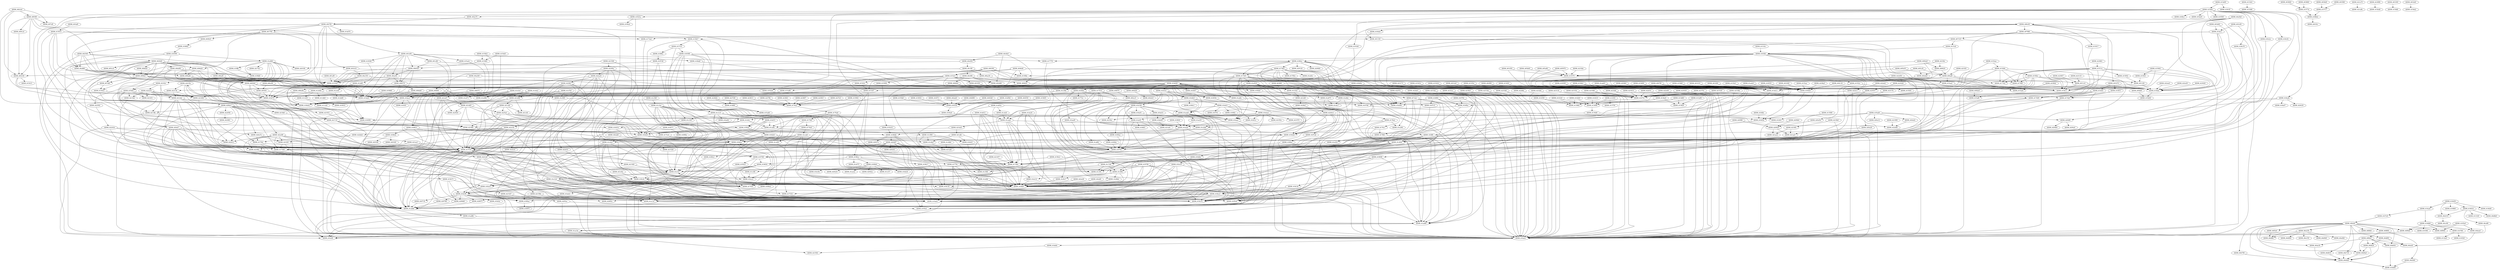 DiGraph CallGraph{
ADDR_404f70->ADDR_404cc0
ADDR_404f70->ADDR_415d20
ADDR_41701d->ADDR_416ab3
ADDR_41701d->ADDR_416fad
ADDR_41701d->ADDR_416687
ADDR_41701d->ADDR_41ca6b
ADDR_41701d->ADDR_417455
ADDR_41701d->ADDR_415d20
ADDR_41701d->ADDR_41749a
ADDR_41701d->ADDR_41caab
ADDR_408020->ADDR_404af0
ADDR_408020->ADDR_402de0
ADDR_4173ed->ADDR_4173c4
ADDR_417576->ADDR_419708
ADDR_415902->ADDR_4176e2
ADDR_42382b->ADDR_4176e2
ADDR_42382b->ADDR_414f69
ADDR_4012a0->ADDR_415d13
ADDR_41779c->ADDR_419ab5
ADDR_41779c->ADDR_41c5f5
ADDR_41779c->ADDR_41c68e
ADDR_41779c->ADDR_419a70
ADDR_41779c->ADDR_41e1ef
ADDR_41779c->ADDR_416687
ADDR_41779c->ADDR_41e116
ADDR_40b3a0->ADDR_416b42
ADDR_40b3a0->ADDR_4093f0
ADDR_40b3a0->ADDR_404140
ADDR_40b3a0->ADDR_407cf0
ADDR_423630->ADDR_416ab3
ADDR_423630->ADDR_41675c
ADDR_41e875->ADDR_4185a0
ADDR_41e875->ADDR_41e4c7
ADDR_403fb0->ADDR_415d13
ADDR_403fb0->ADDR_4164d5
ADDR_404130->ADDR_4164d5
ADDR_41af84->ADDR_419781
ADDR_422d14->ADDR_416687
ADDR_4153b5->ADDR_415380
ADDR_4142b0->ADDR_413690
ADDR_4142b0->ADDR_413960
ADDR_41da24->ADDR_417455
ADDR_41da24->ADDR_41caab
ADDR_41da24->ADDR_41d9bb
ADDR_41da24->ADDR_416687
ADDR_41da24->ADDR_41749a
ADDR_41aea8->ADDR_419ab5
ADDR_41aea8->ADDR_419a70
ADDR_41aea8->ADDR_41bb40
ADDR_41aea8->ADDR_41baec
ADDR_41aea8->ADDR_419781
ADDR_41aea8->ADDR_41ae59
ADDR_415d09->ADDR_419c5f
ADDR_415d09->ADDR_415b9c
ADDR_416687->ADDR_417576
ADDR_416687->ADDR_417534
ADDR_4105e0->ADDR_40f9d0
ADDR_4105e0->ADDR_40f940
ADDR_4105e0->ADDR_40dea0
ADDR_4169ae->ADDR_419781
ADDR_4049c0->ADDR_41666a
ADDR_40b020->ADDR_415d20
ADDR_40b020->ADDR_408570
ADDR_40b020->ADDR_40ac00
ADDR_40b020->ADDR_4155d5
ADDR_414feb->ADDR_415b06
ADDR_415b16->ADDR_4188db
ADDR_4167c5->ADDR_419781
ADDR_416fad->ADDR_416dc6
ADDR_416fad->ADDR_416d3f
ADDR_41535e->ADDR_415d13
ADDR_41e12d->ADDR_419ab5
ADDR_41e12d->ADDR_416687
ADDR_41e12d->ADDR_418c90
ADDR_41e12d->ADDR_41e116
ADDR_41e12d->ADDR_417455
ADDR_41e12d->ADDR_418e3f
ADDR_41e12d->ADDR_4189aa
ADDR_41e12d->ADDR_417576
ADDR_41e12d->ADDR_41e1ef
ADDR_41e12d->ADDR_419a70
ADDR_402f90->ADDR_415d13
ADDR_410680->ADDR_415d20
ADDR_41545f->ADDR_415d13
ADDR_406f70->ADDR_416b42
ADDR_406f70->ADDR_416ac2
ADDR_418c4c->ADDR_418e3f
ADDR_418c4c->ADDR_418c90
ADDR_418c4c->ADDR_418c18
ADDR_41afc9->ADDR_419ab5
ADDR_41afc9->ADDR_419a70
ADDR_41afc9->ADDR_41baa0
ADDR_41afc9->ADDR_4166f3
ADDR_422ec1->ADDR_416ab3
ADDR_422ec1->ADDR_41675c
ADDR_4178a2->ADDR_41e290
ADDR_4178a2->ADDR_41e2d6
ADDR_4178a2->ADDR_41ad66
ADDR_4178a2->ADDR_416c80
ADDR_41a066->ADDR_416ab3
ADDR_41a066->ADDR_416687
ADDR_41a066->ADDR_419fff
ADDR_41a066->ADDR_417455
ADDR_41a066->ADDR_420190
ADDR_41a066->ADDR_4185a0
ADDR_41a066->ADDR_41adb8
ADDR_41a066->ADDR_4218f9
ADDR_41a066->ADDR_4217b3
ADDR_41a066->ADDR_417576
ADDR_41a066->ADDR_416d3f
ADDR_41a066->ADDR_4217c9
ADDR_41a066->ADDR_419fd0
ADDR_401330->ADDR_414feb
ADDR_401330->ADDR_414fc3
ADDR_41bb8c->ADDR_421944
ADDR_422a24->ADDR_42159b
ADDR_422a24->ADDR_419ab5
ADDR_422a24->ADDR_421528
ADDR_422a24->ADDR_417576
ADDR_422a24->ADDR_4229b7
ADDR_422a24->ADDR_41adb8
ADDR_422a24->ADDR_419a70
ADDR_40b9e0->ADDR_415d13
ADDR_41ad66->ADDR_41ac3d
ADDR_413690->ADDR_4130d0
ADDR_417a2c->ADDR_417861
ADDR_417a2c->ADDR_416687
ADDR_417a2c->ADDR_41bd40
ADDR_417a2c->ADDR_417455
ADDR_417a2c->ADDR_41ad66
ADDR_417a2c->ADDR_41e222
ADDR_4222c0->ADDR_4221e6
ADDR_40d9a0->ADDR_40d4d0
ADDR_41b047->ADDR_41baec
ADDR_41b047->ADDR_41adfa
ADDR_41dc14->ADDR_416687
ADDR_4222c9->ADDR_420af7
ADDR_4222c9->ADDR_417576
ADDR_4222c9->ADDR_4213fb
ADDR_4222c9->ADDR_421606
ADDR_4222c9->ADDR_4213b2
ADDR_4222c9->ADDR_421451
ADDR_4222c9->ADDR_4212de
ADDR_421bd5->ADDR_416d3f
ADDR_421bd5->ADDR_421afb
ADDR_4151df->ADDR_4183fd
ADDR_4151df->ADDR_415187
ADDR_4221e6->ADDR_4215d7
ADDR_4221e6->ADDR_419ab5
ADDR_4221e6->ADDR_42219e
ADDR_4221e6->ADDR_419a70
ADDR_4221e6->ADDR_421569
ADDR_4221e6->ADDR_41e1ef
ADDR_4221e6->ADDR_41e116
ADDR_423857->ADDR_4011c0
ADDR_403840->ADDR_41577d
ADDR_416ff4->ADDR_419781
ADDR_416ff4->ADDR_41c826
ADDR_403270->ADDR_414e6c
ADDR_403270->ADDR_414f53
ADDR_41e2d6->ADDR_417576
ADDR_41e2d6->ADDR_41adb8
ADDR_416555->ADDR_415d13
ADDR_416555->ADDR_41645b
ADDR_42219e->ADDR_422136
ADDR_42219e->ADDR_4221e6
ADDR_42219e->ADDR_421606
ADDR_42219e->ADDR_422a98
ADDR_401050->ADDR_414feb
ADDR_401050->ADDR_414fc3
ADDR_40c8e0->ADDR_40b8c0
ADDR_40c8e0->ADDR_402d80
ADDR_40c8e0->ADDR_40c830
ADDR_41dd12->ADDR_417455
ADDR_41dd12->ADDR_41caab
ADDR_41dd12->ADDR_416687
ADDR_41dd12->ADDR_41dc14
ADDR_41dd12->ADDR_41749a
ADDR_4176a6->ADDR_4189c2
ADDR_4176a6->ADDR_4189cb
ADDR_4176a6->ADDR_419ab5
ADDR_4176a6->ADDR_419a70
ADDR_4176a6->ADDR_4175bf
ADDR_421d65->ADDR_4225af
ADDR_421d65->ADDR_417576
ADDR_421d65->ADDR_416d3f
ADDR_421d65->ADDR_422920
ADDR_421d65->ADDR_41adb8
ADDR_4198ca->ADDR_419654
ADDR_4198ca->ADDR_41749a
ADDR_4198ca->ADDR_4189d4
ADDR_4198ca->ADDR_41e075
ADDR_4198ca->ADDR_419617
ADDR_418571->ADDR_4188db
ADDR_418571->ADDR_418c90
ADDR_418571->ADDR_41890e
ADDR_41522c->ADDR_415187
ADDR_42370c->ADDR_416ab3
ADDR_42370c->ADDR_41675c
ADDR_42159b->ADDR_41e116
ADDR_422ee0->ADDR_414feb
ADDR_41e38b->ADDR_421d08
ADDR_404be0->ADDR_415af6
ADDR_4231b9->ADDR_416ab3
ADDR_4231b9->ADDR_41675c
ADDR_41adb8->ADDR_41ad8b
ADDR_41bcc9->ADDR_41e1ef
ADDR_41bcc9->ADDR_41e116
ADDR_41bcc9->ADDR_419ab5
ADDR_41bcc9->ADDR_416687
ADDR_41bcc9->ADDR_419a70
ADDR_42338b->ADDR_416ab3
ADDR_42338b->ADDR_41675c
ADDR_415aa2->ADDR_415ae6
ADDR_415aa2->ADDR_415d13
ADDR_41c149->ADDR_416d3f
ADDR_423173->ADDR_415d13
ADDR_420920->ADDR_421aa5
ADDR_420920->ADDR_421ac4
ADDR_41d5c7->ADDR_416687
ADDR_414ecc->ADDR_415827
ADDR_414ecc->ADDR_417576
ADDR_414ecc->ADDR_417409
ADDR_414ecc->ADDR_41742f
ADDR_414ecc->ADDR_4173ed
ADDR_415017->ADDR_416ac2
ADDR_41d93e->ADDR_41749a
ADDR_41d93e->ADDR_416687
ADDR_41d93e->ADDR_41cdc8
ADDR_41d93e->ADDR_41d5c7
ADDR_421457->ADDR_41749a
ADDR_4164d5->ADDR_41645b
ADDR_42317b->ADDR_416ab3
ADDR_42317b->ADDR_41675c
ADDR_404af0->ADDR_415aa2
ADDR_404af0->ADDR_414feb
ADDR_404af0->ADDR_414fc3
ADDR_404af0->ADDR_415d13
ADDR_418c02->ADDR_418ac2
ADDR_403af0->ADDR_415915
ADDR_421606->ADDR_417576
ADDR_421606->ADDR_41adb8
ADDR_40cdf0->ADDR_416c80
ADDR_40c0f0->ADDR_40b8c0
ADDR_40c0f0->ADDR_402d80
ADDR_40c0f0->ADDR_416b42
ADDR_40c0f0->ADDR_40b9e0
ADDR_4036d0->ADDR_415717
ADDR_422136->ADDR_4212de
ADDR_422136->ADDR_421606
ADDR_40d790->ADDR_40d4d0
ADDR_417db2->ADDR_416ab3
ADDR_417db2->ADDR_417b91
ADDR_417db2->ADDR_416687
ADDR_417db2->ADDR_41ca6b
ADDR_417db2->ADDR_41bd40
ADDR_417db2->ADDR_417455
ADDR_417db2->ADDR_415d20
ADDR_417db2->ADDR_4185a0
ADDR_417db2->ADDR_419e0d
ADDR_417db2->ADDR_419781
ADDR_417db2->ADDR_41785e
ADDR_417db2->ADDR_41eb0c
ADDR_417db2->ADDR_41ad66
ADDR_419e6c->ADDR_420af7
ADDR_419e6c->ADDR_417576
ADDR_419e6c->ADDR_4213fb
ADDR_419e6c->ADDR_421606
ADDR_419e6c->ADDR_4213b2
ADDR_419e6c->ADDR_421451
ADDR_419e6c->ADDR_4212de
ADDR_423813->ADDR_4176e2
ADDR_421528->ADDR_41e1ef
ADDR_4204f0->ADDR_4204a0
ADDR_4204f0->ADDR_420460
ADDR_415062->ADDR_415041
ADDR_415062->ADDR_414feb
ADDR_415062->ADDR_414fc3
ADDR_41b421->ADDR_419ab5
ADDR_41b421->ADDR_419a70
ADDR_41b421->ADDR_41b01e
ADDR_41b421->ADDR_4166fa
ADDR_41b421->ADDR_416701
ADDR_41b421->ADDR_41baa0
ADDR_41b421->ADDR_41b2a2
ADDR_418ac2->ADDR_419ab5
ADDR_418ac2->ADDR_41e116
ADDR_418ac2->ADDR_4189aa
ADDR_418ac2->ADDR_4195d1
ADDR_418ac2->ADDR_41e1ef
ADDR_418ac2->ADDR_419a70
ADDR_4205ac->ADDR_416ab3
ADDR_4205ac->ADDR_4195d1
ADDR_4217c9->ADDR_417576
ADDR_4217c9->ADDR_416d3f
ADDR_4217c9->ADDR_4218f9
ADDR_41cce8->ADDR_417576
ADDR_41cce8->ADDR_41bca1
ADDR_41cce8->ADDR_416bea
ADDR_41cce8->ADDR_416687
ADDR_41cce8->ADDR_417534
ADDR_41526b->ADDR_416ab3
ADDR_41526b->ADDR_4150be
ADDR_41526b->ADDR_416687
ADDR_41526b->ADDR_4176f9
ADDR_41526b->ADDR_417762
ADDR_41526b->ADDR_41675c
ADDR_422f7b->ADDR_416ab3
ADDR_422f7b->ADDR_41675c
ADDR_420a72->ADDR_417576
ADDR_420a72->ADDR_421f29
ADDR_420a72->ADDR_41759c
ADDR_40df00->ADDR_40dba0
ADDR_40df00->ADDR_40dcf0
ADDR_412df0->ADDR_412440
ADDR_412df0->ADDR_416ab3
ADDR_412df0->ADDR_412c40
ADDR_406c90->ADDR_405f50
ADDR_406c90->ADDR_415d20
ADDR_4218f9->ADDR_416d3f
ADDR_41c984->ADDR_416ab3
ADDR_41c984->ADDR_41c8a0
ADDR_41c984->ADDR_416bea
ADDR_41c984->ADDR_416d1f
ADDR_41c984->ADDR_416c80
ADDR_419008->ADDR_41749a
ADDR_419008->ADDR_42085a
ADDR_419008->ADDR_416687
ADDR_419008->ADDR_420875
ADDR_419008->ADDR_41ad66
ADDR_41759c->ADDR_417576
ADDR_41759c->ADDR_417589
ADDR_41759c->ADDR_417534
ADDR_41b106->ADDR_419ab5
ADDR_41b106->ADDR_419a70
ADDR_41b106->ADDR_4169ae
ADDR_41b106->ADDR_41af84
ADDR_41b106->ADDR_41afc9
ADDR_41b106->ADDR_419781
ADDR_41b106->ADDR_416a01
ADDR_41b106->ADDR_4169da
ADDR_41b106->ADDR_41aea8
ADDR_41b106->ADDR_416a53
ADDR_4188db->ADDR_41ac3d
ADDR_4188db->ADDR_420287
ADDR_4188db->ADDR_418c18
ADDR_4188db->ADDR_42027a
ADDR_4046d0->ADDR_416ac2
ADDR_4046d0->ADDR_4152cf
ADDR_4046d0->ADDR_404140
ADDR_4046d0->ADDR_41508e
ADDR_4046d0->ADDR_414fc3
ADDR_4046d0->ADDR_414feb
ADDR_41511e->ADDR_416ab3
ADDR_41511e->ADDR_415d13
ADDR_41511e->ADDR_4176f9
ADDR_41511e->ADDR_417762
ADDR_41511e->ADDR_414fc3
ADDR_41511e->ADDR_415002
ADDR_41511e->ADDR_414feb
ADDR_41511e->ADDR_41675c
ADDR_422de5->ADDR_416ab3
ADDR_422de5->ADDR_41675c
ADDR_415605->ADDR_416530
ADDR_421c48->ADDR_421c0f
ADDR_421c48->ADDR_417576
ADDR_421c48->ADDR_416d3f
ADDR_421c48->ADDR_4225af
ADDR_421c48->ADDR_41adb8
ADDR_417409->ADDR_419781
ADDR_417409->ADDR_41c826
ADDR_413a90->ADDR_413690
ADDR_413a90->ADDR_413820
ADDR_4152cf->ADDR_416ab3
ADDR_4152cf->ADDR_415094
ADDR_4152cf->ADDR_4176f9
ADDR_4152cf->ADDR_417762
ADDR_4152cf->ADDR_416ac2
ADDR_4152cf->ADDR_415187
ADDR_4152cf->ADDR_414fc3
ADDR_4152cf->ADDR_41675c
ADDR_4152cf->ADDR_414feb
ADDR_4152cf->ADDR_41522c
ADDR_4152cf->ADDR_401050
ADDR_4208d8->ADDR_417576
ADDR_4208d8->ADDR_41adb8
ADDR_401000->ADDR_4164d5
ADDR_418e78->ADDR_419708
ADDR_414b50->ADDR_4146d0
ADDR_414b50->ADDR_414610
ADDR_414b50->ADDR_410860
ADDR_414b50->ADDR_414aa0
ADDR_414b50->ADDR_40d310
ADDR_423037->ADDR_416ab3
ADDR_423037->ADDR_41675c
ADDR_4093f0->ADDR_416b42
ADDR_4093f0->ADDR_4011c0
ADDR_4093f0->ADDR_4091c0
ADDR_4093f0->ADDR_404140
ADDR_4093f0->ADDR_401330
ADDR_4093f0->ADDR_407cf0
ADDR_4093f0->ADDR_408c00
ADDR_40a5b0->ADDR_408c00
ADDR_40a5b0->ADDR_401330
ADDR_40a5b0->ADDR_414feb
ADDR_40a5b0->ADDR_414fc3
ADDR_41ae59->ADDR_419781
ADDR_41ae59->ADDR_41baa0
ADDR_41979b->ADDR_419ab5
ADDR_41979b->ADDR_41c5f5
ADDR_41979b->ADDR_41c68e
ADDR_41979b->ADDR_419a70
ADDR_41979b->ADDR_41e1ef
ADDR_41979b->ADDR_416687
ADDR_41979b->ADDR_41e116
ADDR_41516c->ADDR_4183fd
ADDR_4155b8->ADDR_416530
ADDR_42162c->ADDR_416ab3
ADDR_42162c->ADDR_4222c9
ADDR_42162c->ADDR_419e6c
ADDR_42162c->ADDR_421606
ADDR_42162c->ADDR_422592
ADDR_4231fd->ADDR_416ab3
ADDR_4231fd->ADDR_41675c
ADDR_4155b3->ADDR_4164d5
ADDR_404bf0->ADDR_415b06
ADDR_416ab3->ADDR_41bb8c
ADDR_415d13->ADDR_416687
ADDR_4237fb->ADDR_4176e2
ADDR_415690->ADDR_415d13
ADDR_415690->ADDR_4164d5
ADDR_40e230->ADDR_416ab3
ADDR_40e230->ADDR_40d900
ADDR_40e230->ADDR_40e150
ADDR_40e230->ADDR_40d940
ADDR_40e230->ADDR_40df80
ADDR_40e230->ADDR_40e060
ADDR_41adc8->ADDR_4164d5
ADDR_415b9c->ADDR_4192e8
ADDR_415b9c->ADDR_418e78
ADDR_415b9c->ADDR_418fc2
ADDR_415b9c->ADDR_419a45
ADDR_415b9c->ADDR_415b73
ADDR_415b9c->ADDR_419008
ADDR_415b9c->ADDR_418c3d
ADDR_415b9c->ADDR_418c2e
ADDR_415b9c->ADDR_419ab5
ADDR_415b9c->ADDR_419585
ADDR_415b9c->ADDR_418c18
ADDR_415b9c->ADDR_41923a
ADDR_415b9c->ADDR_419a70
ADDR_415b9c->ADDR_4198ca
ADDR_415b9c->ADDR_419340
ADDR_415b9c->ADDR_418c02
ADDR_415b9c->ADDR_402a70
ADDR_415b9c->ADDR_418c4c
ADDR_415b9c->ADDR_418a2b
ADDR_416a01->ADDR_41baec
ADDR_416a01->ADDR_419781
ADDR_421931->ADDR_4218f9
ADDR_40b8c0->ADDR_415d13
ADDR_40b8c0->ADDR_416090
ADDR_417b91->ADDR_416ab3
ADDR_417b91->ADDR_41e2d6
ADDR_417b91->ADDR_41bd40
ADDR_417b91->ADDR_419e0d
ADDR_417b91->ADDR_415d20
ADDR_417b91->ADDR_4185a0
ADDR_417b91->ADDR_4179c1
ADDR_417b91->ADDR_41e918
ADDR_417b91->ADDR_419781
ADDR_417b91->ADDR_4178a2
ADDR_417b91->ADDR_41ad66
ADDR_4152ae->ADDR_415d13
ADDR_4152ae->ADDR_41526b
ADDR_4215d7->ADDR_41e116
ADDR_421a79->ADDR_421a9b
ADDR_408c00->ADDR_416b42
ADDR_408c00->ADDR_4164e0
ADDR_408c00->ADDR_407980
ADDR_408c00->ADDR_41508e
ADDR_408c00->ADDR_414fc3
ADDR_408c00->ADDR_415017
ADDR_408c00->ADDR_414feb
ADDR_40ac00->ADDR_415d20
ADDR_40ac00->ADDR_408570
ADDR_40ac00->ADDR_4155d5
ADDR_406f00->ADDR_416479
ADDR_406f00->ADDR_416b42
ADDR_406f00->ADDR_416ac2
ADDR_403f60->ADDR_415d13
ADDR_403f60->ADDR_416687
ADDR_41e3ed->ADDR_41bd40
ADDR_41e3ed->ADDR_421d4f
ADDR_415187->ADDR_415d20
ADDR_415187->ADDR_416bea
ADDR_415187->ADDR_416687
ADDR_4232ca->ADDR_416ab3
ADDR_4232ca->ADDR_41675c
ADDR_4226c4->ADDR_417576
ADDR_4226c4->ADDR_41c8cc
ADDR_4226c4->ADDR_416d3f
ADDR_4226c4->ADDR_41adb8
ADDR_4186bd->ADDR_42016c
ADDR_42384d->ADDR_415ae6
ADDR_422e20->ADDR_414feb
ADDR_403d40->ADDR_416ab3
ADDR_403d40->ADDR_414ecc
ADDR_422e28->ADDR_416687
ADDR_406dd0->ADDR_416479
ADDR_406dd0->ADDR_416b42
ADDR_406dd0->ADDR_416ac2
ADDR_41543d->ADDR_415d13
ADDR_41ad8b->ADDR_41ad66
ADDR_420287->ADDR_419ab5
ADDR_420287->ADDR_420243
ADDR_420287->ADDR_419a70
ADDR_420287->ADDR_417576
ADDR_420287->ADDR_41adb8
ADDR_420287->ADDR_419708
ADDR_420287->ADDR_4195d1
ADDR_420287->ADDR_418c18
ADDR_420287->ADDR_41e1ef
ADDR_420287->ADDR_41e116
ADDR_41cdc8->ADDR_41caab
ADDR_4154d5->ADDR_418653
ADDR_4154d5->ADDR_415481
ADDR_421d08->ADDR_417576
ADDR_421d08->ADDR_421c0f
ADDR_421d08->ADDR_421c48
ADDR_421d08->ADDR_41adb8
ADDR_418a2b->ADDR_4176e2
ADDR_418a2b->ADDR_420439
ADDR_418a2b->ADDR_418a07
ADDR_418a2b->ADDR_4204f0
ADDR_41c826->ADDR_41c7d9
ADDR_41c826->ADDR_419ab5
ADDR_41c826->ADDR_419a70
ADDR_41c826->ADDR_419781
ADDR_41c826->ADDR_41e1ef
ADDR_41c826->ADDR_418c4c
ADDR_41c826->ADDR_41e116
ADDR_4228ef->ADDR_4226c4
ADDR_422bb4->ADDR_421ea3
ADDR_422bb4->ADDR_41759c
ADDR_422bb4->ADDR_421f29
ADDR_423841->ADDR_4176e2
ADDR_414aa0->ADDR_4148d0
ADDR_414aa0->ADDR_4107e0
ADDR_419340->ADDR_41749a
ADDR_419617->ADDR_41e0bf
ADDR_4225af->ADDR_4218f9
ADDR_4225af->ADDR_416fad
ADDR_4225af->ADDR_41c8cc
ADDR_4225af->ADDR_416d3f
ADDR_4225af->ADDR_417576
ADDR_401040->ADDR_4164d5
ADDR_4234b3->ADDR_416ab3
ADDR_4234b3->ADDR_41675c
ADDR_416bbf->ADDR_41bd40
ADDR_42314b->ADDR_416ab3
ADDR_42314b->ADDR_41675c
ADDR_41641b->ADDR_4185a0
ADDR_41641b->ADDR_416bea
ADDR_41641b->ADDR_419e0d
ADDR_421990->ADDR_422d46
ADDR_4148d0->ADDR_40f9d0
ADDR_4148d0->ADDR_40f940
ADDR_4148d0->ADDR_40dea0
ADDR_4148d0->ADDR_410390
ADDR_4148d0->ADDR_414780
ADDR_40ba30->ADDR_415d13
ADDR_41b521->ADDR_41baec
ADDR_41b521->ADDR_419781
ADDR_41b521->ADDR_4195d1
ADDR_41b521->ADDR_41693b
ADDR_41b521->ADDR_41b4b3
ADDR_41b521->ADDR_4167c5
ADDR_415094->ADDR_415b16
ADDR_415652->ADDR_416530
ADDR_421f92->ADDR_41e1ef
ADDR_421f92->ADDR_419ab5
ADDR_421f92->ADDR_419a70
ADDR_421f92->ADDR_41e116
ADDR_413f30->ADDR_413690
ADDR_413f30->ADDR_413750
ADDR_41b628->ADDR_416479
ADDR_41b628->ADDR_416b42
ADDR_41b628->ADDR_416bbf
ADDR_41b628->ADDR_41aea8
ADDR_41b628->ADDR_42194c
ADDR_41b628->ADDR_41afc9
ADDR_41b628->ADDR_41b0bd
ADDR_41b628->ADDR_41b4b3
ADDR_41b628->ADDR_41baec
ADDR_41b628->ADDR_419781
ADDR_41b628->ADDR_41b521
ADDR_41b628->ADDR_41693b
ADDR_41b628->ADDR_416708
ADDR_41b628->ADDR_41b047
ADDR_41b628->ADDR_41adfa
ADDR_41b628->ADDR_41baa0
ADDR_423548->ADDR_416ab3
ADDR_423548->ADDR_41675c
ADDR_4186ec->ADDR_417576
ADDR_4186ec->ADDR_41adb8
ADDR_4187d0->ADDR_417576
ADDR_4187d0->ADDR_420190
ADDR_4187d0->ADDR_41adb8
ADDR_41ac3d->ADDR_416ab3
ADDR_41ac3d->ADDR_421944
ADDR_41ac3d->ADDR_416c80
ADDR_4179c1->ADDR_419e0d
ADDR_4179c1->ADDR_417861
ADDR_4179c1->ADDR_41ad66
ADDR_4156b1->ADDR_415d13
ADDR_4156b1->ADDR_4164d5
ADDR_421e9a->ADDR_418c4c
ADDR_40da30->ADDR_40d4d0
ADDR_414e6c->ADDR_416ff4
ADDR_414e6c->ADDR_41749a
ADDR_414e6c->ADDR_417409
ADDR_414e6c->ADDR_415d20
ADDR_414e6c->ADDR_41742f
ADDR_4157e5->ADDR_416ab3
ADDR_4157e5->ADDR_418308
ADDR_4157e5->ADDR_4188bc
ADDR_40a150->ADDR_415d13
ADDR_40a150->ADDR_416090
ADDR_40a150->ADDR_4155d5
ADDR_40a150->ADDR_406e90
ADDR_423896->ADDR_415b48
ADDR_41d9bb->ADDR_416687
ADDR_41e4e2->ADDR_416ab3
ADDR_41e4e2->ADDR_421d08
ADDR_41e4e2->ADDR_419781
ADDR_41e4e2->ADDR_41e496
ADDR_41e4e2->ADDR_41e471
ADDR_422f4b->ADDR_416ab3
ADDR_422f4b->ADDR_41675c
ADDR_416d3f->ADDR_419781
ADDR_416d3f->ADDR_41c0a5
ADDR_416d3f->ADDR_41c826
ADDR_415570->ADDR_415d13
ADDR_415570->ADDR_4011c0
ADDR_415570->ADDR_41552c
ADDR_42243d->ADDR_417576
ADDR_42243d->ADDR_416d3f
ADDR_42243d->ADDR_41adb8
ADDR_42243d->ADDR_416c80
ADDR_414f69->ADDR_415ad6
ADDR_405970->ADDR_415d13
ADDR_405970->ADDR_415570
ADDR_421afb->ADDR_416ab3
ADDR_421afb->ADDR_41c8a0
ADDR_421afb->ADDR_416bea
ADDR_421afb->ADDR_416d1f
ADDR_414410->ADDR_413690
ADDR_41add3->ADDR_415d13
ADDR_41add3->ADDR_4164d5
ADDR_40d580->ADDR_416d00
ADDR_418c18->ADDR_418ac2
ADDR_405c20->ADDR_404af0
ADDR_405c20->ADDR_415d13
ADDR_405c20->ADDR_402de0
ADDR_41645b->ADDR_416687
ADDR_41bb40->ADDR_421a9c
ADDR_417776->ADDR_41c566
ADDR_41cd95->ADDR_417576
ADDR_41cd95->ADDR_41adb8
ADDR_421f29->ADDR_417576
ADDR_421f29->ADDR_417589
ADDR_421f29->ADDR_41adb8
ADDR_423807->ADDR_4176e2
ADDR_4229b7->ADDR_422d14
ADDR_4229b7->ADDR_416687
ADDR_4229b7->ADDR_417576
ADDR_4229b7->ADDR_41adb8
ADDR_4229b7->ADDR_422136
ADDR_4229b7->ADDR_422c50
ADDR_4229b7->ADDR_421606
ADDR_41cc66->ADDR_417576
ADDR_41cc66->ADDR_41bca1
ADDR_403c00->ADDR_416ab3
ADDR_403c00->ADDR_414ecc
ADDR_4155ae->ADDR_4164d5
ADDR_40cbf0->ADDR_416687
ADDR_414fc3->ADDR_415af6
ADDR_419fd0->ADDR_42162c
ADDR_41657c->ADDR_416530
ADDR_407df0->ADDR_415622
ADDR_407df0->ADDR_416090
ADDR_416479->ADDR_41641b
ADDR_419e0d->ADDR_417576
ADDR_419e0d->ADDR_41adb8
ADDR_406e90->ADDR_416479
ADDR_406e90->ADDR_416b42
ADDR_406e90->ADDR_416ac2
ADDR_422058->ADDR_422981
ADDR_413be0->ADDR_413690
ADDR_413be0->ADDR_413960
ADDR_413be0->ADDR_413820
ADDR_4189c2->ADDR_41e1ef
ADDR_41e5e4->ADDR_416ab3
ADDR_41e5e4->ADDR_41e471
ADDR_41e5e4->ADDR_4185a0
ADDR_41e5e4->ADDR_41e496
ADDR_41e5e4->ADDR_421e47
ADDR_41e5e4->ADDR_419781
ADDR_41e5e4->ADDR_421d08
ADDR_41e5e4->ADDR_41e589
ADDR_40fc60->ADDR_40df00
ADDR_40fc60->ADDR_40f9d0
ADDR_40fc60->ADDR_40e230
ADDR_40fc60->ADDR_40d810
ADDR_40fc60->ADDR_40d730
ADDR_40fc60->ADDR_40d4d0
ADDR_40fc60->ADDR_40d9a0
ADDR_40fc60->ADDR_40d790
ADDR_40fc60->ADDR_40f940
ADDR_40fc60->ADDR_40f840
ADDR_40fc60->ADDR_40da30
ADDR_40fc60->ADDR_40df80
ADDR_40fc60->ADDR_40d650
ADDR_40fc60->ADDR_40f3e0
ADDR_40fc60->ADDR_40f890
ADDR_40d730->ADDR_40d4d0
ADDR_41c8a0->ADDR_421ad0
ADDR_403860->ADDR_41577d
ADDR_420718->ADDR_417576
ADDR_420718->ADDR_41adb8
ADDR_4187a6->ADDR_4186ec
ADDR_42078d->ADDR_417576
ADDR_42078d->ADDR_41adb8
ADDR_420875->ADDR_417576
ADDR_420875->ADDR_41adb8
ADDR_4189cb->ADDR_41e116
ADDR_421ea3->ADDR_417576
ADDR_421ea3->ADDR_417589
ADDR_414350->ADDR_413690
ADDR_414350->ADDR_413960
ADDR_419781->ADDR_419708
ADDR_419781->ADDR_418c4c
ADDR_4145d0->ADDR_412df0
ADDR_40d650->ADDR_416d00
ADDR_40f890->ADDR_40f6e0
ADDR_40f890->ADDR_40d580
ADDR_41bad9->ADDR_419781
ADDR_41bad9->ADDR_41baa0
ADDR_415a88->ADDR_415ad6
ADDR_415a88->ADDR_416ac2
ADDR_423020->ADDR_414feb
ADDR_419654->ADDR_41e1ef
ADDR_419654->ADDR_419ab5
ADDR_419654->ADDR_419a70
ADDR_419654->ADDR_41c566
ADDR_419654->ADDR_41e116
ADDR_402eb0->ADDR_416530
ADDR_4232fd->ADDR_416ab3
ADDR_4232fd->ADDR_41675c
ADDR_423028->ADDR_423037
ADDR_41c7d9->ADDR_41c68e
ADDR_41c7d9->ADDR_41c5f5
ADDR_41c7d9->ADDR_41c566
ADDR_41742f->ADDR_419781
ADDR_41742f->ADDR_41c826
ADDR_4027f0->ADDR_416ab3
ADDR_4027f0->ADDR_415d13
ADDR_4027f0->ADDR_415d20
ADDR_4027f0->ADDR_416090
ADDR_4027f0->ADDR_401b10
ADDR_4027f0->ADDR_40a880
ADDR_4027f0->ADDR_414d70
ADDR_4027f0->ADDR_402540
ADDR_4027f0->ADDR_401e00
ADDR_4027f0->ADDR_401700
ADDR_416708->ADDR_422d46
ADDR_41e589->ADDR_4185a0
ADDR_41e589->ADDR_41e4c7
ADDR_418e3f->ADDR_4208d8
ADDR_418e3f->ADDR_418c90
ADDR_416ac2->ADDR_416b42
ADDR_416ac2->ADDR_4163f1
ADDR_416ac2->ADDR_416530
ADDR_416ac2->ADDR_416bea
ADDR_416ac2->ADDR_41bca1
ADDR_416ac2->ADDR_4176e2
ADDR_417861->ADDR_41ad66
ADDR_417861->ADDR_41e222
ADDR_401100->ADDR_414feb
ADDR_401100->ADDR_414fc3
ADDR_40d810->ADDR_40d4d0
ADDR_40baf0->ADDR_415d13
ADDR_4192e8->ADDR_417455
ADDR_4192e8->ADDR_415d20
ADDR_423118->ADDR_416ab3
ADDR_423118->ADDR_41675c
ADDR_4188bc->ADDR_4187d0
ADDR_404890->ADDR_416530
ADDR_423110->ADDR_4011c0
ADDR_404d20->ADDR_415d20
ADDR_404d20->ADDR_402dc0
ADDR_4180ec->ADDR_416ab3
ADDR_4180ec->ADDR_41e290
ADDR_4180ec->ADDR_417b91
ADDR_4180ec->ADDR_41e2d6
ADDR_4180ec->ADDR_41bd40
ADDR_4180ec->ADDR_420120
ADDR_4180ec->ADDR_417a2c
ADDR_4180ec->ADDR_4185a0
ADDR_4180ec->ADDR_420060
ADDR_4180ec->ADDR_417db2
ADDR_4180ec->ADDR_41ad66
ADDR_419ad0->ADDR_416ab3
ADDR_419ad0->ADDR_420a12
ADDR_419ad0->ADDR_4204f0
ADDR_419ad0->ADDR_41afc9
ADDR_419ad0->ADDR_420a5b
ADDR_419ad0->ADDR_420a29
ADDR_419ad0->ADDR_420a42
ADDR_401af9->ADDR_4155d5
ADDR_41749a->ADDR_41cc66
ADDR_4218df->ADDR_4217c9
ADDR_414f53->ADDR_417409
ADDR_414f53->ADDR_41742f
ADDR_4047f0->ADDR_415d13
ADDR_4047f0->ADDR_4164d5
ADDR_406300->ADDR_416ac2
ADDR_406300->ADDR_4152cf
ADDR_406300->ADDR_415a88
ADDR_406300->ADDR_41508e
ADDR_406300->ADDR_414fc3
ADDR_406300->ADDR_414feb
ADDR_416792->ADDR_416ab3
ADDR_416792->ADDR_41b9ba
ADDR_416bea->ADDR_418e3f
ADDR_416bea->ADDR_417576
ADDR_416bea->ADDR_41bca1
ADDR_416bea->ADDR_418c90
ADDR_416bea->ADDR_4189aa
ADDR_4155d5->ADDR_416479
ADDR_4155d5->ADDR_416b42
ADDR_40c3f0->ADDR_40ba30
ADDR_40c3f0->ADDR_415d13
ADDR_40c3f0->ADDR_40c0f0
ADDR_40c3f0->ADDR_4155d5
ADDR_40c3f0->ADDR_406f00
ADDR_416b9e->ADDR_415d13
ADDR_416b9e->ADDR_416b8e
ADDR_401450->ADDR_415d13
ADDR_401450->ADDR_415570
ADDR_40cbd0->ADDR_416bea
ADDR_4107e0->ADDR_40fc60
ADDR_420a5b->ADDR_420920
ADDR_409a40->ADDR_415d20
ADDR_409a40->ADDR_4155d5
ADDR_409a40->ADDR_4065b0
ADDR_41e8dc->ADDR_4185a0
ADDR_41e8dc->ADDR_41e4c7
ADDR_401e00->ADDR_416ab3
ADDR_401e00->ADDR_415d13
ADDR_401e00->ADDR_40ac00
ADDR_401e00->ADDR_416bdf
ADDR_401e00->ADDR_415acb
ADDR_401e00->ADDR_408570
ADDR_401e00->ADDR_416090
ADDR_401e00->ADDR_415d20
ADDR_401e00->ADDR_401c80
ADDR_401e00->ADDR_4145d0
ADDR_401e00->ADDR_40b020
ADDR_41c548->ADDR_41c3ae
ADDR_421508->ADDR_4222c0
ADDR_421508->ADDR_416687
ADDR_421508->ADDR_42209a
ADDR_40dea0->ADDR_40dcf0
ADDR_412440->ADDR_411d30
ADDR_412440->ADDR_415d20
ADDR_412440->ADDR_411cb0
ADDR_412440->ADDR_411db0
ADDR_422a98->ADDR_419ab5
ADDR_422a98->ADDR_419a70
ADDR_422a98->ADDR_417576
ADDR_422a98->ADDR_417589
ADDR_422a98->ADDR_41adb8
ADDR_422a98->ADDR_421f29
ADDR_422a98->ADDR_421f92
ADDR_422a98->ADDR_422031
ADDR_41c68e->ADDR_41d9bb
ADDR_41c68e->ADDR_416687
ADDR_41c68e->ADDR_41dc14
ADDR_41c68e->ADDR_41d5c7
ADDR_422c50->ADDR_419ab5
ADDR_422c50->ADDR_419a70
ADDR_422c50->ADDR_422bb4
ADDR_422c50->ADDR_417576
ADDR_422c50->ADDR_417589
ADDR_422c50->ADDR_41adb8
ADDR_422c50->ADDR_421f92
ADDR_422c50->ADDR_422031
ADDR_41c3ae->ADDR_419ab5
ADDR_41c3ae->ADDR_419a70
ADDR_41c3ae->ADDR_41e116
ADDR_41c3ae->ADDR_417455
ADDR_41c3ae->ADDR_41c149
ADDR_41c3ae->ADDR_419781
ADDR_41c3ae->ADDR_417576
ADDR_41c3ae->ADDR_41e1ef
ADDR_41c3ae->ADDR_41c0a5
ADDR_41c3ae->ADDR_41c1c5
ADDR_41c3ae->ADDR_416687
ADDR_417455->ADDR_416bea
ADDR_421d4f->ADDR_4228ef
ADDR_40f3e0->ADDR_40df80
ADDR_41b4b3->ADDR_4166c1
ADDR_41b4b3->ADDR_416708
ADDR_41b4b3->ADDR_41b421
ADDR_41b4b3->ADDR_41aea8
ADDR_41b4b3->ADDR_41b106
ADDR_41b2a2->ADDR_421970
ADDR_41b2a2->ADDR_419ab5
ADDR_41b2a2->ADDR_419a70
ADDR_41b2a2->ADDR_41b01e
ADDR_41b2a2->ADDR_41baec
ADDR_41b2a2->ADDR_416090
ADDR_41b2a2->ADDR_42194c
ADDR_41b2a2->ADDR_42195e
ADDR_41b2a2->ADDR_41baa0
ADDR_414780->ADDR_414520
ADDR_414780->ADDR_4132a0
ADDR_415717->ADDR_4186bd
ADDR_402de0->ADDR_415d13
ADDR_416530->ADDR_4164a0
ADDR_40b820->ADDR_409fa0
ADDR_4154b2->ADDR_418653
ADDR_4154b2->ADDR_415481
ADDR_4045d0->ADDR_416530
ADDR_422d50->ADDR_415aa2
ADDR_403300->ADDR_4156f6
ADDR_4020d0->ADDR_416479
ADDR_4020d0->ADDR_415d13
ADDR_4020d0->ADDR_416ac2
ADDR_4020d0->ADDR_416b42
ADDR_4020d0->ADDR_407df0
ADDR_4020d0->ADDR_40bd90
ADDR_4020d0->ADDR_4155d5
ADDR_4020d0->ADDR_405cc0
ADDR_4020d0->ADDR_40baf0
ADDR_4020d0->ADDR_40b820
ADDR_4020d0->ADDR_409a40
ADDR_4020d0->ADDR_409d20
ADDR_4020d0->ADDR_416090
ADDR_4020d0->ADDR_409fa0
ADDR_4020d0->ADDR_416ab3
ADDR_4164fe->ADDR_41645b
ADDR_4091c0->ADDR_404140
ADDR_4158c2->ADDR_41779c
ADDR_4158c2->ADDR_416687
ADDR_40d310->ADDR_40cc90
ADDR_4175bf->ADDR_41cd95
ADDR_4175bf->ADDR_4174e6
ADDR_42333b->ADDR_416ab3
ADDR_42333b->ADDR_41675c
ADDR_4032d0->ADDR_4156d2
ADDR_416a53->ADDR_41bb40
ADDR_418c90->ADDR_416ab3
ADDR_418c90->ADDR_420875
ADDR_418c90->ADDR_420718
ADDR_418c90->ADDR_42078d
ADDR_418c90->ADDR_42085a
ADDR_418c90->ADDR_4185a0
ADDR_418c90->ADDR_4208d8
ADDR_418c90->ADDR_4205ac
ADDR_418c90->ADDR_418c6a
ADDR_418c90->ADDR_41ad66
ADDR_412c40->ADDR_412b80
ADDR_41e7b5->ADDR_416ab3
ADDR_41e7b5->ADDR_421d08
ADDR_41e7b5->ADDR_419781
ADDR_41e7b5->ADDR_41e496
ADDR_41e7b5->ADDR_41e589
ADDR_415b73->ADDR_418e3f
ADDR_415b73->ADDR_4189aa
ADDR_415b73->ADDR_418c90
ADDR_402a70->ADDR_4027f0
ADDR_405f50->ADDR_416479
ADDR_405f50->ADDR_416b42
ADDR_405f50->ADDR_416ac2
ADDR_420a42->ADDR_422d46
ADDR_4237d9->ADDR_4176e2
ADDR_4237d9->ADDR_414f69
ADDR_41e1ef->ADDR_41e12d
ADDR_41e1ef->ADDR_418c4c
ADDR_41b99d->ADDR_416530
ADDR_41675c->ADDR_41b9ba
ADDR_4212de->ADDR_419ab5
ADDR_4212de->ADDR_420be1
ADDR_4212de->ADDR_417576
ADDR_4212de->ADDR_417589
ADDR_4212de->ADDR_41adb8
ADDR_4212de->ADDR_421f92
ADDR_4212de->ADDR_422031
ADDR_4212de->ADDR_419a70
ADDR_41caab->ADDR_416ab3
ADDR_41caab->ADDR_41e2d6
ADDR_41caab->ADDR_416687
ADDR_41caab->ADDR_41ad66
ADDR_41caab->ADDR_41749a
ADDR_41caab->ADDR_421bd5
ADDR_41566f->ADDR_415d13
ADDR_41566f->ADDR_4164d5
ADDR_4173c4->ADDR_419781
ADDR_4173c4->ADDR_41c826
ADDR_415915->ADDR_41742f
ADDR_415915->ADDR_4173ed
ADDR_415915->ADDR_416ff4
ADDR_415915->ADDR_417576
ADDR_415915->ADDR_415827
ADDR_415915->ADDR_417409
ADDR_404140->ADDR_416479
ADDR_404140->ADDR_416b42
ADDR_404140->ADDR_415415
ADDR_42381f->ADDR_4176e2
ADDR_41c8cc->ADDR_4218f9
ADDR_41c8cc->ADDR_416d3f
ADDR_41c8cc->ADDR_41ca6b
ADDR_40f9d0->ADDR_416ab3
ADDR_415acb->ADDR_416ac2
ADDR_40bd90->ADDR_416479
ADDR_40bd90->ADDR_402d80
ADDR_40bd90->ADDR_416ac2
ADDR_40bd90->ADDR_416b42
ADDR_40bd90->ADDR_415d13
ADDR_40bd90->ADDR_409fa0
ADDR_41923a->ADDR_417455
ADDR_41923a->ADDR_4190e4
ADDR_41e918->ADDR_41e38b
ADDR_41e918->ADDR_419e0d
ADDR_41e918->ADDR_4185a0
ADDR_41e918->ADDR_41e3ed
ADDR_41e918->ADDR_419781
ADDR_41e918->ADDR_4187a6
ADDR_41e918->ADDR_41e875
ADDR_41e918->ADDR_41e8dc
ADDR_41e918->ADDR_41ad66
ADDR_41c1c5->ADDR_416ab3
ADDR_41c1c5->ADDR_41be82
ADDR_41c1c5->ADDR_416c80
ADDR_41c1c5->ADDR_41bf15
ADDR_41c1c5->ADDR_41c149
ADDR_41c1c5->ADDR_41beb1
ADDR_420be1->ADDR_416ab3
ADDR_420be1->ADDR_4218df
ADDR_420be1->ADDR_417576
ADDR_420be1->ADDR_417589
ADDR_420be1->ADDR_420a72
ADDR_420be1->ADDR_41adb8
ADDR_420be1->ADDR_422058
ADDR_420be1->ADDR_419781
ADDR_420be1->ADDR_4213fb
ADDR_420be1->ADDR_421ad0
ADDR_420be1->ADDR_41759c
ADDR_420be1->ADDR_421931
ADDR_41e0bf->ADDR_416687
ADDR_413580->ADDR_412fc0
ADDR_4238a0->ADDR_4164d5
ADDR_420a29->ADDR_421aa5
ADDR_411d30->ADDR_410910
ADDR_411d30->ADDR_411cb0
ADDR_419fff->ADDR_419fd0
ADDR_4164a0->ADDR_41641b
ADDR_4164a0->ADDR_41645b
ADDR_415041->ADDR_401100
ADDR_4233f3->ADDR_404af0
ADDR_40d4d0->ADDR_416d00
ADDR_4141b0->ADDR_413690
ADDR_4141b0->ADDR_413960
ADDR_4209b0->ADDR_416ab3
ADDR_4209b0->ADDR_420920
ADDR_409d20->ADDR_415d20
ADDR_409d20->ADDR_409a40
ADDR_409d20->ADDR_4065b0
ADDR_409d20->ADDR_4155d5
ADDR_423586->ADDR_416ab3
ADDR_423586->ADDR_41675c
ADDR_40a240->ADDR_415d13
ADDR_40a240->ADDR_406f70
ADDR_40a240->ADDR_4155d5
ADDR_418c2e->ADDR_418ac2
ADDR_422eb2->ADDR_422ec1
ADDR_401c80->ADDR_416ab3
ADDR_401c80->ADDR_415d13
ADDR_401c80->ADDR_40b020
ADDR_413d60->ADDR_413690
ADDR_413d60->ADDR_413960
ADDR_413d60->ADDR_413820
ADDR_4189d4->ADDR_41bc92
ADDR_4189d4->ADDR_420225
ADDR_4189d4->ADDR_41ac2e
ADDR_4189d4->ADDR_42042a
ADDR_4189d4->ADDR_4195d1
ADDR_4189d4->ADDR_41cc57
ADDR_4189d4->ADDR_41bb24
ADDR_4213b2->ADDR_417455
ADDR_422592->ADDR_42243d
ADDR_41c8b6->ADDR_421ad0
ADDR_4233fe->ADDR_408020
ADDR_4233fe->ADDR_415570
ADDR_41beb1->ADDR_416c80
ADDR_41b9ba->ADDR_41aea8
ADDR_41b9ba->ADDR_419781
ADDR_41b9ba->ADDR_41b628
ADDR_415622->ADDR_416479
ADDR_415622->ADDR_416b42
ADDR_404550->ADDR_416530
ADDR_40c830->ADDR_40c3f0
ADDR_40c830->ADDR_4155d5
ADDR_41b0bd->ADDR_416ab3
ADDR_41b0bd->ADDR_416b42
ADDR_41b0bd->ADDR_41bad9
ADDR_41b0bd->ADDR_41772c
ADDR_41b0bd->ADDR_41baec
ADDR_41b0bd->ADDR_419781
ADDR_41b0bd->ADDR_41675c
ADDR_418c3d->ADDR_418ac2
ADDR_407310->ADDR_416479
ADDR_407310->ADDR_4151df
ADDR_407310->ADDR_414fc3
ADDR_414610->ADDR_40cdf0
ADDR_414610->ADDR_40d8b0
ADDR_414610->ADDR_413140
ADDR_414610->ADDR_40d310
ADDR_41689c->ADDR_416ab3
ADDR_41689c->ADDR_416708
ADDR_41689c->ADDR_41b9ba
ADDR_41689c->ADDR_4167c5
ADDR_41552c->ADDR_415505
ADDR_41552c->ADDR_415d13
ADDR_416bdf->ADDR_415d13
ADDR_40f6e0->ADDR_40dcf0
ADDR_40f6e0->ADDR_40d4d0
ADDR_40f6e0->ADDR_40d9a0
ADDR_40f6e0->ADDR_40da30
ADDR_40f6e0->ADDR_40d650
ADDR_40f6e0->ADDR_40dba0
ADDR_419708->ADDR_419654
ADDR_419708->ADDR_41749a
ADDR_419708->ADDR_4195e3
ADDR_419708->ADDR_416687
ADDR_416b8e->ADDR_41bcc9
ADDR_415827->ADDR_4157e5
ADDR_415827->ADDR_417455
ADDR_415827->ADDR_416687
ADDR_415827->ADDR_41779c
ADDR_415481->ADDR_40b020
ADDR_415481->ADDR_4185a0
ADDR_405b60->ADDR_415d13
ADDR_405b60->ADDR_415570
ADDR_41892f->ADDR_41baa0
ADDR_41666a->ADDR_416599
ADDR_40dba0->ADDR_40d9a0
ADDR_40dba0->ADDR_40d4d0
ADDR_41baec->ADDR_419a70
ADDR_41baec->ADDR_41baa0
ADDR_41bf15->ADDR_416ab3
ADDR_41bf15->ADDR_416fad
ADDR_41bf15->ADDR_41ca6b
ADDR_41bf15->ADDR_416c80
ADDR_4219f5->ADDR_421aa5
ADDR_4219f5->ADDR_421ac4
ADDR_4174e6->ADDR_41cce8
ADDR_4011c0->ADDR_414feb
ADDR_4011c0->ADDR_414fc3
ADDR_408570->ADDR_416479
ADDR_408570->ADDR_406dd0
ADDR_408570->ADDR_416b42
ADDR_408570->ADDR_415d20
ADDR_408570->ADDR_415d13
ADDR_40a880->ADDR_409fa0
ADDR_40a880->ADDR_415d20
ADDR_40a880->ADDR_4155d5
ADDR_40a880->ADDR_4065b0
ADDR_415002->ADDR_401100
ADDR_416d1f->ADDR_416687
ADDR_4065b0->ADDR_416479
ADDR_4065b0->ADDR_416b42
ADDR_4065b0->ADDR_416ac2
ADDR_4065b0->ADDR_415d13
ADDR_4065b0->ADDR_415d20
ADDR_4065b0->ADDR_405f50
ADDR_4164e0->ADDR_416479
ADDR_4209f6->ADDR_420920
ADDR_42209a->ADDR_422a24
ADDR_42209a->ADDR_419ab5
ADDR_42209a->ADDR_41e116
ADDR_42209a->ADDR_419a70
ADDR_42209a->ADDR_41e1ef
ADDR_42209a->ADDR_416687
ADDR_4213fb->ADDR_417576
ADDR_4213fb->ADDR_41adb8
ADDR_41693b->ADDR_41baec
ADDR_416dc6->ADDR_416ab3
ADDR_416dc6->ADDR_41c8a0
ADDR_416dc6->ADDR_416bea
ADDR_416dc6->ADDR_416d1f
ADDR_4183fd->ADDR_41c7d9
ADDR_4183fd->ADDR_419ab5
ADDR_4183fd->ADDR_419a70
ADDR_4183fd->ADDR_41e116
ADDR_4183fd->ADDR_41bd40
ADDR_4183fd->ADDR_417576
ADDR_4183fd->ADDR_4180ec
ADDR_4183fd->ADDR_417776
ADDR_4183fd->ADDR_41c68e
ADDR_4183fd->ADDR_419781
ADDR_4183fd->ADDR_41e1ef
ADDR_4183fd->ADDR_41c826
ADDR_4183fd->ADDR_41749a
ADDR_4183fd->ADDR_41adb8
ADDR_4183fd->ADDR_41c5f5
ADDR_41541b->ADDR_415d13
ADDR_4150be->ADDR_416ab3
ADDR_4150be->ADDR_416687
ADDR_4150be->ADDR_401100
ADDR_4150be->ADDR_4176f9
ADDR_4150be->ADDR_417762
ADDR_4150be->ADDR_414fc3
ADDR_4150be->ADDR_414feb
ADDR_4150be->ADDR_41675c
ADDR_4233bb->ADDR_415570
ADDR_42326f->ADDR_416ab3
ADDR_42326f->ADDR_41675c
ADDR_4169da->ADDR_419781
ADDR_402540->ADDR_416ab3
ADDR_402540->ADDR_415d13
ADDR_402540->ADDR_4020d0
ADDR_402540->ADDR_40a880
ADDR_402540->ADDR_409a40
ADDR_402540->ADDR_409fa0
ADDR_423414->ADDR_416ab3
ADDR_423414->ADDR_41675c
ADDR_421569->ADDR_41e1ef
ADDR_423861->ADDR_41511e
ADDR_407980->ADDR_403270
ADDR_407980->ADDR_407310
ADDR_407980->ADDR_416ac2
ADDR_407980->ADDR_415d13
ADDR_422f14->ADDR_416ab3
ADDR_422f14->ADDR_41675c
ADDR_41adfa->ADDR_41bd40
ADDR_403580->ADDR_415717
ADDR_4092e0->ADDR_415d13
ADDR_4092e0->ADDR_408020
ADDR_4092e0->ADDR_415570
ADDR_417589->ADDR_419708
ADDR_41577d->ADDR_4186bd
ADDR_416509->ADDR_415d13
ADDR_416509->ADDR_41645b
ADDR_409fa0->ADDR_415d20
ADDR_409fa0->ADDR_415622
ADDR_409fa0->ADDR_407df0
ADDR_409fa0->ADDR_4155d5
ADDR_409fa0->ADDR_4065b0
ADDR_41baa0->ADDR_419ab5
ADDR_41baa0->ADDR_419781
ADDR_41baa0->ADDR_4188db
ADDR_41baa0->ADDR_419a70
ADDR_401700->ADDR_40a880
ADDR_401700->ADDR_415d13
ADDR_401700->ADDR_416ab3
ADDR_401700->ADDR_409d20
ADDR_401700->ADDR_4049c0
ADDR_420af7->ADDR_419ab5
ADDR_420af7->ADDR_419a70
ADDR_420af7->ADDR_417576
ADDR_420af7->ADDR_417589
ADDR_420af7->ADDR_41adb8
ADDR_420af7->ADDR_420a72
ADDR_420af7->ADDR_421f92
ADDR_420af7->ADDR_422031
ADDR_4237ef->ADDR_4176e2
ADDR_41862b->ADDR_420166
ADDR_41862b->ADDR_420160
ADDR_401b10->ADDR_415d13
ADDR_401b10->ADDR_40a150
ADDR_401b10->ADDR_4155d5
ADDR_422e00->ADDR_416ab3
ADDR_422e00->ADDR_41675c
ADDR_41e222->ADDR_417576
ADDR_41e222->ADDR_41adb8
ADDR_418308->ADDR_416687
ADDR_418308->ADDR_417576
ADDR_418308->ADDR_4180ec
ADDR_418308->ADDR_417776
ADDR_418308->ADDR_41c68e
ADDR_418308->ADDR_41749a
ADDR_418308->ADDR_41c1c5
ADDR_418308->ADDR_41c5f5
ADDR_405b30->ADDR_404af0
ADDR_405b30->ADDR_415d13
ADDR_41ca6b->ADDR_416d3f
ADDR_41ca6b->ADDR_41c984
ADDR_4130d0->ADDR_416090
ADDR_4130d0->ADDR_412fc0
ADDR_418653->ADDR_41749a
ADDR_418653->ADDR_419708
ADDR_418653->ADDR_41862b
ADDR_418653->ADDR_41ad66
ADDR_418653->ADDR_419e0d
ADDR_405a80->ADDR_415d13
ADDR_405a80->ADDR_415570
ADDR_416599->ADDR_417576
ADDR_416599->ADDR_41adb8
ADDR_416599->ADDR_419e6c
ADDR_416599->ADDR_41a066
ADDR_401010->ADDR_415d13
ADDR_401010->ADDR_4164d5
ADDR_4219b0->ADDR_416ab3
ADDR_4219b0->ADDR_4219f5
ADDR_421e47->ADDR_417576
ADDR_421e47->ADDR_421d65
ADDR_421e47->ADDR_422920
ADDR_421e47->ADDR_41adb8
ADDR_4189aa->ADDR_41897f
ADDR_4176e2->ADDR_4176a6
ADDR_41c0a5->ADDR_419ab5
ADDR_41c0a5->ADDR_41e116
ADDR_41c0a5->ADDR_419781
ADDR_41c0a5->ADDR_419a70
ADDR_41c0a5->ADDR_41e1ef
ADDR_41c0a5->ADDR_418c4c
ADDR_41c0a5->ADDR_416687
}
